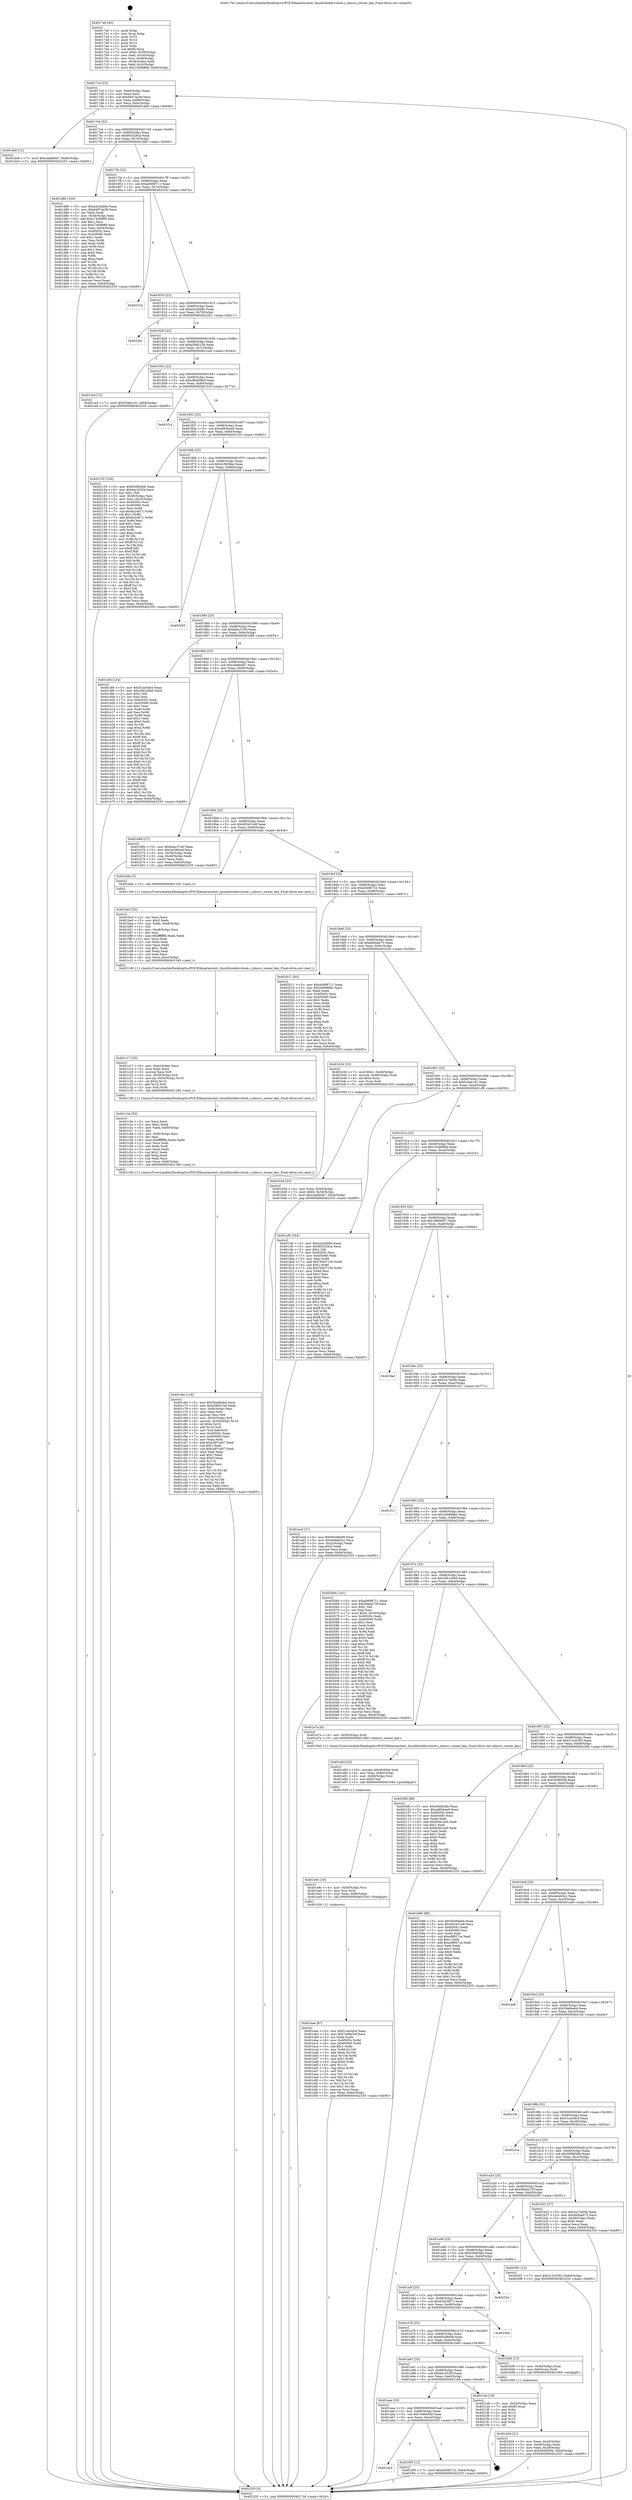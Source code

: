 digraph "0x4017a0" {
  label = "0x4017a0 (/mnt/c/Users/mathe/Desktop/tcc/POCII/binaries/extr_linuxfslockdsvclock.c_nlmsvc_owner_key_Final-ollvm.out::main(0))"
  labelloc = "t"
  node[shape=record]

  Entry [label="",width=0.3,height=0.3,shape=circle,fillcolor=black,style=filled]
  "0x4017cd" [label="{
     0x4017cd [23]\l
     | [instrs]\l
     &nbsp;&nbsp;0x4017cd \<+3\>: mov -0x64(%rbp),%eax\l
     &nbsp;&nbsp;0x4017d0 \<+2\>: mov %eax,%ecx\l
     &nbsp;&nbsp;0x4017d2 \<+6\>: sub $0x8497aa36,%ecx\l
     &nbsp;&nbsp;0x4017d8 \<+3\>: mov %eax,-0x68(%rbp)\l
     &nbsp;&nbsp;0x4017db \<+3\>: mov %ecx,-0x6c(%rbp)\l
     &nbsp;&nbsp;0x4017de \<+6\>: je 0000000000401de8 \<main+0x648\>\l
  }"]
  "0x401de8" [label="{
     0x401de8 [12]\l
     | [instrs]\l
     &nbsp;&nbsp;0x401de8 \<+7\>: movl $0xcda6b0d7,-0x64(%rbp)\l
     &nbsp;&nbsp;0x401def \<+5\>: jmp 0000000000402335 \<main+0xb95\>\l
  }"]
  "0x4017e4" [label="{
     0x4017e4 [22]\l
     | [instrs]\l
     &nbsp;&nbsp;0x4017e4 \<+5\>: jmp 00000000004017e9 \<main+0x49\>\l
     &nbsp;&nbsp;0x4017e9 \<+3\>: mov -0x68(%rbp),%eax\l
     &nbsp;&nbsp;0x4017ec \<+5\>: sub $0x903329ca,%eax\l
     &nbsp;&nbsp;0x4017f1 \<+3\>: mov %eax,-0x70(%rbp)\l
     &nbsp;&nbsp;0x4017f4 \<+6\>: je 0000000000401d80 \<main+0x5e0\>\l
  }"]
  Exit [label="",width=0.3,height=0.3,shape=circle,fillcolor=black,style=filled,peripheries=2]
  "0x401d80" [label="{
     0x401d80 [104]\l
     | [instrs]\l
     &nbsp;&nbsp;0x401d80 \<+5\>: mov $0xa2e2bb6e,%eax\l
     &nbsp;&nbsp;0x401d85 \<+5\>: mov $0x8497aa36,%ecx\l
     &nbsp;&nbsp;0x401d8a \<+2\>: xor %edx,%edx\l
     &nbsp;&nbsp;0x401d8c \<+3\>: mov -0x54(%rbp),%esi\l
     &nbsp;&nbsp;0x401d8f \<+6\>: add $0xc740d989,%esi\l
     &nbsp;&nbsp;0x401d95 \<+3\>: add $0x1,%esi\l
     &nbsp;&nbsp;0x401d98 \<+6\>: sub $0xc740d989,%esi\l
     &nbsp;&nbsp;0x401d9e \<+3\>: mov %esi,-0x54(%rbp)\l
     &nbsp;&nbsp;0x401da1 \<+7\>: mov 0x40505c,%esi\l
     &nbsp;&nbsp;0x401da8 \<+7\>: mov 0x405060,%edi\l
     &nbsp;&nbsp;0x401daf \<+3\>: sub $0x1,%edx\l
     &nbsp;&nbsp;0x401db2 \<+3\>: mov %esi,%r8d\l
     &nbsp;&nbsp;0x401db5 \<+3\>: add %edx,%r8d\l
     &nbsp;&nbsp;0x401db8 \<+4\>: imul %r8d,%esi\l
     &nbsp;&nbsp;0x401dbc \<+3\>: and $0x1,%esi\l
     &nbsp;&nbsp;0x401dbf \<+3\>: cmp $0x0,%esi\l
     &nbsp;&nbsp;0x401dc2 \<+4\>: sete %r9b\l
     &nbsp;&nbsp;0x401dc6 \<+3\>: cmp $0xa,%edi\l
     &nbsp;&nbsp;0x401dc9 \<+4\>: setl %r10b\l
     &nbsp;&nbsp;0x401dcd \<+3\>: mov %r9b,%r11b\l
     &nbsp;&nbsp;0x401dd0 \<+3\>: and %r10b,%r11b\l
     &nbsp;&nbsp;0x401dd3 \<+3\>: xor %r10b,%r9b\l
     &nbsp;&nbsp;0x401dd6 \<+3\>: or %r9b,%r11b\l
     &nbsp;&nbsp;0x401dd9 \<+4\>: test $0x1,%r11b\l
     &nbsp;&nbsp;0x401ddd \<+3\>: cmovne %ecx,%eax\l
     &nbsp;&nbsp;0x401de0 \<+3\>: mov %eax,-0x64(%rbp)\l
     &nbsp;&nbsp;0x401de3 \<+5\>: jmp 0000000000402335 \<main+0xb95\>\l
  }"]
  "0x4017fa" [label="{
     0x4017fa [22]\l
     | [instrs]\l
     &nbsp;&nbsp;0x4017fa \<+5\>: jmp 00000000004017ff \<main+0x5f\>\l
     &nbsp;&nbsp;0x4017ff \<+3\>: mov -0x68(%rbp),%eax\l
     &nbsp;&nbsp;0x401802 \<+5\>: sub $0xa0698711,%eax\l
     &nbsp;&nbsp;0x401807 \<+3\>: mov %eax,-0x74(%rbp)\l
     &nbsp;&nbsp;0x40180a \<+6\>: je 000000000040231b \<main+0xb7b\>\l
  }"]
  "0x401ac3" [label="{
     0x401ac3\l
  }", style=dashed]
  "0x40231b" [label="{
     0x40231b\l
  }", style=dashed]
  "0x401810" [label="{
     0x401810 [22]\l
     | [instrs]\l
     &nbsp;&nbsp;0x401810 \<+5\>: jmp 0000000000401815 \<main+0x75\>\l
     &nbsp;&nbsp;0x401815 \<+3\>: mov -0x68(%rbp),%eax\l
     &nbsp;&nbsp;0x401818 \<+5\>: sub $0xa2e2bb6e,%eax\l
     &nbsp;&nbsp;0x40181d \<+3\>: mov %eax,-0x78(%rbp)\l
     &nbsp;&nbsp;0x401820 \<+6\>: je 00000000004022b1 \<main+0xb11\>\l
  }"]
  "0x401f05" [label="{
     0x401f05 [12]\l
     | [instrs]\l
     &nbsp;&nbsp;0x401f05 \<+7\>: movl $0xd269b722,-0x64(%rbp)\l
     &nbsp;&nbsp;0x401f0c \<+5\>: jmp 0000000000402335 \<main+0xb95\>\l
  }"]
  "0x4022b1" [label="{
     0x4022b1\l
  }", style=dashed]
  "0x401826" [label="{
     0x401826 [22]\l
     | [instrs]\l
     &nbsp;&nbsp;0x401826 \<+5\>: jmp 000000000040182b \<main+0x8b\>\l
     &nbsp;&nbsp;0x40182b \<+3\>: mov -0x68(%rbp),%eax\l
     &nbsp;&nbsp;0x40182e \<+5\>: sub $0xa589c15d,%eax\l
     &nbsp;&nbsp;0x401833 \<+3\>: mov %eax,-0x7c(%rbp)\l
     &nbsp;&nbsp;0x401836 \<+6\>: je 0000000000401ce4 \<main+0x544\>\l
  }"]
  "0x401aaa" [label="{
     0x401aaa [25]\l
     | [instrs]\l
     &nbsp;&nbsp;0x401aaa \<+5\>: jmp 0000000000401aaf \<main+0x30f\>\l
     &nbsp;&nbsp;0x401aaf \<+3\>: mov -0x68(%rbp),%eax\l
     &nbsp;&nbsp;0x401ab2 \<+5\>: sub $0x7e89e54f,%eax\l
     &nbsp;&nbsp;0x401ab7 \<+6\>: mov %eax,-0xe4(%rbp)\l
     &nbsp;&nbsp;0x401abd \<+6\>: je 0000000000401f05 \<main+0x765\>\l
  }"]
  "0x401ce4" [label="{
     0x401ce4 [12]\l
     | [instrs]\l
     &nbsp;&nbsp;0x401ce4 \<+7\>: movl $0xf1deb1d1,-0x64(%rbp)\l
     &nbsp;&nbsp;0x401ceb \<+5\>: jmp 0000000000402335 \<main+0xb95\>\l
  }"]
  "0x40183c" [label="{
     0x40183c [22]\l
     | [instrs]\l
     &nbsp;&nbsp;0x40183c \<+5\>: jmp 0000000000401841 \<main+0xa1\>\l
     &nbsp;&nbsp;0x401841 \<+3\>: mov -0x68(%rbp),%eax\l
     &nbsp;&nbsp;0x401844 \<+5\>: sub $0xa8bd38e9,%eax\l
     &nbsp;&nbsp;0x401849 \<+3\>: mov %eax,-0x80(%rbp)\l
     &nbsp;&nbsp;0x40184c \<+6\>: je 0000000000401f1d \<main+0x77d\>\l
  }"]
  "0x4021eb" [label="{
     0x4021eb [19]\l
     | [instrs]\l
     &nbsp;&nbsp;0x4021eb \<+3\>: mov -0x24(%rbp),%eax\l
     &nbsp;&nbsp;0x4021ee \<+7\>: add $0xf0,%rsp\l
     &nbsp;&nbsp;0x4021f5 \<+1\>: pop %rbx\l
     &nbsp;&nbsp;0x4021f6 \<+2\>: pop %r12\l
     &nbsp;&nbsp;0x4021f8 \<+2\>: pop %r14\l
     &nbsp;&nbsp;0x4021fa \<+2\>: pop %r15\l
     &nbsp;&nbsp;0x4021fc \<+1\>: pop %rbp\l
     &nbsp;&nbsp;0x4021fd \<+1\>: ret\l
  }"]
  "0x401f1d" [label="{
     0x401f1d\l
  }", style=dashed]
  "0x401852" [label="{
     0x401852 [25]\l
     | [instrs]\l
     &nbsp;&nbsp;0x401852 \<+5\>: jmp 0000000000401857 \<main+0xb7\>\l
     &nbsp;&nbsp;0x401857 \<+3\>: mov -0x68(%rbp),%eax\l
     &nbsp;&nbsp;0x40185a \<+5\>: sub $0xad65eea9,%eax\l
     &nbsp;&nbsp;0x40185f \<+6\>: mov %eax,-0x84(%rbp)\l
     &nbsp;&nbsp;0x401865 \<+6\>: je 0000000000402155 \<main+0x9b5\>\l
  }"]
  "0x401eae" [label="{
     0x401eae [87]\l
     | [instrs]\l
     &nbsp;&nbsp;0x401eae \<+5\>: mov $0x51ae5dc4,%eax\l
     &nbsp;&nbsp;0x401eb3 \<+5\>: mov $0x7e89e54f,%ecx\l
     &nbsp;&nbsp;0x401eb8 \<+2\>: xor %edx,%edx\l
     &nbsp;&nbsp;0x401eba \<+8\>: mov 0x40505c,%r8d\l
     &nbsp;&nbsp;0x401ec2 \<+8\>: mov 0x405060,%r9d\l
     &nbsp;&nbsp;0x401eca \<+3\>: sub $0x1,%edx\l
     &nbsp;&nbsp;0x401ecd \<+3\>: mov %r8d,%r10d\l
     &nbsp;&nbsp;0x401ed0 \<+3\>: add %edx,%r10d\l
     &nbsp;&nbsp;0x401ed3 \<+4\>: imul %r10d,%r8d\l
     &nbsp;&nbsp;0x401ed7 \<+4\>: and $0x1,%r8d\l
     &nbsp;&nbsp;0x401edb \<+4\>: cmp $0x0,%r8d\l
     &nbsp;&nbsp;0x401edf \<+4\>: sete %r11b\l
     &nbsp;&nbsp;0x401ee3 \<+4\>: cmp $0xa,%r9d\l
     &nbsp;&nbsp;0x401ee7 \<+3\>: setl %bl\l
     &nbsp;&nbsp;0x401eea \<+3\>: mov %r11b,%r14b\l
     &nbsp;&nbsp;0x401eed \<+3\>: and %bl,%r14b\l
     &nbsp;&nbsp;0x401ef0 \<+3\>: xor %bl,%r11b\l
     &nbsp;&nbsp;0x401ef3 \<+3\>: or %r11b,%r14b\l
     &nbsp;&nbsp;0x401ef6 \<+4\>: test $0x1,%r14b\l
     &nbsp;&nbsp;0x401efa \<+3\>: cmovne %ecx,%eax\l
     &nbsp;&nbsp;0x401efd \<+3\>: mov %eax,-0x64(%rbp)\l
     &nbsp;&nbsp;0x401f00 \<+5\>: jmp 0000000000402335 \<main+0xb95\>\l
  }"]
  "0x402155" [label="{
     0x402155 [150]\l
     | [instrs]\l
     &nbsp;&nbsp;0x402155 \<+5\>: mov $0x636fd3bb,%eax\l
     &nbsp;&nbsp;0x40215a \<+5\>: mov $0x6ac352f4,%ecx\l
     &nbsp;&nbsp;0x40215f \<+2\>: mov $0x1,%dl\l
     &nbsp;&nbsp;0x402161 \<+3\>: mov -0x30(%rbp),%esi\l
     &nbsp;&nbsp;0x402164 \<+3\>: mov %esi,-0x24(%rbp)\l
     &nbsp;&nbsp;0x402167 \<+7\>: mov 0x40505c,%esi\l
     &nbsp;&nbsp;0x40216e \<+7\>: mov 0x405060,%edi\l
     &nbsp;&nbsp;0x402175 \<+3\>: mov %esi,%r8d\l
     &nbsp;&nbsp;0x402178 \<+7\>: sub $0x6a24b71,%r8d\l
     &nbsp;&nbsp;0x40217f \<+4\>: sub $0x1,%r8d\l
     &nbsp;&nbsp;0x402183 \<+7\>: add $0x6a24b71,%r8d\l
     &nbsp;&nbsp;0x40218a \<+4\>: imul %r8d,%esi\l
     &nbsp;&nbsp;0x40218e \<+3\>: and $0x1,%esi\l
     &nbsp;&nbsp;0x402191 \<+3\>: cmp $0x0,%esi\l
     &nbsp;&nbsp;0x402194 \<+4\>: sete %r9b\l
     &nbsp;&nbsp;0x402198 \<+3\>: cmp $0xa,%edi\l
     &nbsp;&nbsp;0x40219b \<+4\>: setl %r10b\l
     &nbsp;&nbsp;0x40219f \<+3\>: mov %r9b,%r11b\l
     &nbsp;&nbsp;0x4021a2 \<+4\>: xor $0xff,%r11b\l
     &nbsp;&nbsp;0x4021a6 \<+3\>: mov %r10b,%bl\l
     &nbsp;&nbsp;0x4021a9 \<+3\>: xor $0xff,%bl\l
     &nbsp;&nbsp;0x4021ac \<+3\>: xor $0x0,%dl\l
     &nbsp;&nbsp;0x4021af \<+3\>: mov %r11b,%r14b\l
     &nbsp;&nbsp;0x4021b2 \<+4\>: and $0x0,%r14b\l
     &nbsp;&nbsp;0x4021b6 \<+3\>: and %dl,%r9b\l
     &nbsp;&nbsp;0x4021b9 \<+3\>: mov %bl,%r15b\l
     &nbsp;&nbsp;0x4021bc \<+4\>: and $0x0,%r15b\l
     &nbsp;&nbsp;0x4021c0 \<+3\>: and %dl,%r10b\l
     &nbsp;&nbsp;0x4021c3 \<+3\>: or %r9b,%r14b\l
     &nbsp;&nbsp;0x4021c6 \<+3\>: or %r10b,%r15b\l
     &nbsp;&nbsp;0x4021c9 \<+3\>: xor %r15b,%r14b\l
     &nbsp;&nbsp;0x4021cc \<+3\>: or %bl,%r11b\l
     &nbsp;&nbsp;0x4021cf \<+4\>: xor $0xff,%r11b\l
     &nbsp;&nbsp;0x4021d3 \<+3\>: or $0x0,%dl\l
     &nbsp;&nbsp;0x4021d6 \<+3\>: and %dl,%r11b\l
     &nbsp;&nbsp;0x4021d9 \<+3\>: or %r11b,%r14b\l
     &nbsp;&nbsp;0x4021dc \<+4\>: test $0x1,%r14b\l
     &nbsp;&nbsp;0x4021e0 \<+3\>: cmovne %ecx,%eax\l
     &nbsp;&nbsp;0x4021e3 \<+3\>: mov %eax,-0x64(%rbp)\l
     &nbsp;&nbsp;0x4021e6 \<+5\>: jmp 0000000000402335 \<main+0xb95\>\l
  }"]
  "0x40186b" [label="{
     0x40186b [25]\l
     | [instrs]\l
     &nbsp;&nbsp;0x40186b \<+5\>: jmp 0000000000401870 \<main+0xd0\>\l
     &nbsp;&nbsp;0x401870 \<+3\>: mov -0x68(%rbp),%eax\l
     &nbsp;&nbsp;0x401873 \<+5\>: sub $0xb1fb08da,%eax\l
     &nbsp;&nbsp;0x401878 \<+6\>: mov %eax,-0x88(%rbp)\l
     &nbsp;&nbsp;0x40187e \<+6\>: je 0000000000402005 \<main+0x865\>\l
  }"]
  "0x401e9c" [label="{
     0x401e9c [18]\l
     | [instrs]\l
     &nbsp;&nbsp;0x401e9c \<+4\>: mov -0x50(%rbp),%rsi\l
     &nbsp;&nbsp;0x401ea0 \<+3\>: mov %rsi,%rdi\l
     &nbsp;&nbsp;0x401ea3 \<+6\>: mov %eax,-0xf8(%rbp)\l
     &nbsp;&nbsp;0x401ea9 \<+5\>: call 0000000000401030 \<free@plt\>\l
     | [calls]\l
     &nbsp;&nbsp;0x401030 \{1\} (unknown)\l
  }"]
  "0x402005" [label="{
     0x402005\l
  }", style=dashed]
  "0x401884" [label="{
     0x401884 [25]\l
     | [instrs]\l
     &nbsp;&nbsp;0x401884 \<+5\>: jmp 0000000000401889 \<main+0xe9\>\l
     &nbsp;&nbsp;0x401889 \<+3\>: mov -0x68(%rbp),%eax\l
     &nbsp;&nbsp;0x40188c \<+5\>: sub $0xbdac37e0,%eax\l
     &nbsp;&nbsp;0x401891 \<+6\>: mov %eax,-0x8c(%rbp)\l
     &nbsp;&nbsp;0x401897 \<+6\>: je 0000000000401df4 \<main+0x654\>\l
  }"]
  "0x401e83" [label="{
     0x401e83 [25]\l
     | [instrs]\l
     &nbsp;&nbsp;0x401e83 \<+10\>: movabs $0x4030b6,%rdi\l
     &nbsp;&nbsp;0x401e8d \<+4\>: mov %rax,-0x60(%rbp)\l
     &nbsp;&nbsp;0x401e91 \<+4\>: mov -0x60(%rbp),%rsi\l
     &nbsp;&nbsp;0x401e95 \<+2\>: mov $0x0,%al\l
     &nbsp;&nbsp;0x401e97 \<+5\>: call 0000000000401040 \<printf@plt\>\l
     | [calls]\l
     &nbsp;&nbsp;0x401040 \{1\} (unknown)\l
  }"]
  "0x401df4" [label="{
     0x401df4 [134]\l
     | [instrs]\l
     &nbsp;&nbsp;0x401df4 \<+5\>: mov $0x51ae5dc4,%eax\l
     &nbsp;&nbsp;0x401df9 \<+5\>: mov $0x30b1e0b0,%ecx\l
     &nbsp;&nbsp;0x401dfe \<+2\>: mov $0x1,%dl\l
     &nbsp;&nbsp;0x401e00 \<+2\>: xor %esi,%esi\l
     &nbsp;&nbsp;0x401e02 \<+7\>: mov 0x40505c,%edi\l
     &nbsp;&nbsp;0x401e09 \<+8\>: mov 0x405060,%r8d\l
     &nbsp;&nbsp;0x401e11 \<+3\>: sub $0x1,%esi\l
     &nbsp;&nbsp;0x401e14 \<+3\>: mov %edi,%r9d\l
     &nbsp;&nbsp;0x401e17 \<+3\>: add %esi,%r9d\l
     &nbsp;&nbsp;0x401e1a \<+4\>: imul %r9d,%edi\l
     &nbsp;&nbsp;0x401e1e \<+3\>: and $0x1,%edi\l
     &nbsp;&nbsp;0x401e21 \<+3\>: cmp $0x0,%edi\l
     &nbsp;&nbsp;0x401e24 \<+4\>: sete %r10b\l
     &nbsp;&nbsp;0x401e28 \<+4\>: cmp $0xa,%r8d\l
     &nbsp;&nbsp;0x401e2c \<+4\>: setl %r11b\l
     &nbsp;&nbsp;0x401e30 \<+3\>: mov %r10b,%bl\l
     &nbsp;&nbsp;0x401e33 \<+3\>: xor $0xff,%bl\l
     &nbsp;&nbsp;0x401e36 \<+3\>: mov %r11b,%r14b\l
     &nbsp;&nbsp;0x401e39 \<+4\>: xor $0xff,%r14b\l
     &nbsp;&nbsp;0x401e3d \<+3\>: xor $0x0,%dl\l
     &nbsp;&nbsp;0x401e40 \<+3\>: mov %bl,%r15b\l
     &nbsp;&nbsp;0x401e43 \<+4\>: and $0x0,%r15b\l
     &nbsp;&nbsp;0x401e47 \<+3\>: and %dl,%r10b\l
     &nbsp;&nbsp;0x401e4a \<+3\>: mov %r14b,%r12b\l
     &nbsp;&nbsp;0x401e4d \<+4\>: and $0x0,%r12b\l
     &nbsp;&nbsp;0x401e51 \<+3\>: and %dl,%r11b\l
     &nbsp;&nbsp;0x401e54 \<+3\>: or %r10b,%r15b\l
     &nbsp;&nbsp;0x401e57 \<+3\>: or %r11b,%r12b\l
     &nbsp;&nbsp;0x401e5a \<+3\>: xor %r12b,%r15b\l
     &nbsp;&nbsp;0x401e5d \<+3\>: or %r14b,%bl\l
     &nbsp;&nbsp;0x401e60 \<+3\>: xor $0xff,%bl\l
     &nbsp;&nbsp;0x401e63 \<+3\>: or $0x0,%dl\l
     &nbsp;&nbsp;0x401e66 \<+2\>: and %dl,%bl\l
     &nbsp;&nbsp;0x401e68 \<+3\>: or %bl,%r15b\l
     &nbsp;&nbsp;0x401e6b \<+4\>: test $0x1,%r15b\l
     &nbsp;&nbsp;0x401e6f \<+3\>: cmovne %ecx,%eax\l
     &nbsp;&nbsp;0x401e72 \<+3\>: mov %eax,-0x64(%rbp)\l
     &nbsp;&nbsp;0x401e75 \<+5\>: jmp 0000000000402335 \<main+0xb95\>\l
  }"]
  "0x40189d" [label="{
     0x40189d [25]\l
     | [instrs]\l
     &nbsp;&nbsp;0x40189d \<+5\>: jmp 00000000004018a2 \<main+0x102\>\l
     &nbsp;&nbsp;0x4018a2 \<+3\>: mov -0x68(%rbp),%eax\l
     &nbsp;&nbsp;0x4018a5 \<+5\>: sub $0xcda6b0d7,%eax\l
     &nbsp;&nbsp;0x4018aa \<+6\>: mov %eax,-0x90(%rbp)\l
     &nbsp;&nbsp;0x4018b0 \<+6\>: je 0000000000401b6b \<main+0x3cb\>\l
  }"]
  "0x401c6e" [label="{
     0x401c6e [118]\l
     | [instrs]\l
     &nbsp;&nbsp;0x401c6e \<+5\>: mov $0x50e6beb4,%ecx\l
     &nbsp;&nbsp;0x401c73 \<+5\>: mov $0xa589c15d,%edx\l
     &nbsp;&nbsp;0x401c78 \<+6\>: mov -0xf4(%rbp),%esi\l
     &nbsp;&nbsp;0x401c7e \<+3\>: imul %eax,%esi\l
     &nbsp;&nbsp;0x401c81 \<+3\>: movslq %esi,%r8\l
     &nbsp;&nbsp;0x401c84 \<+4\>: mov -0x50(%rbp),%r9\l
     &nbsp;&nbsp;0x401c88 \<+4\>: movslq -0x54(%rbp),%r10\l
     &nbsp;&nbsp;0x401c8c \<+4\>: shl $0x4,%r10\l
     &nbsp;&nbsp;0x401c90 \<+3\>: add %r10,%r9\l
     &nbsp;&nbsp;0x401c93 \<+4\>: mov %r8,0x8(%r9)\l
     &nbsp;&nbsp;0x401c97 \<+7\>: mov 0x40505c,%eax\l
     &nbsp;&nbsp;0x401c9e \<+7\>: mov 0x405060,%esi\l
     &nbsp;&nbsp;0x401ca5 \<+2\>: mov %eax,%edi\l
     &nbsp;&nbsp;0x401ca7 \<+6\>: add $0xcd97ce07,%edi\l
     &nbsp;&nbsp;0x401cad \<+3\>: sub $0x1,%edi\l
     &nbsp;&nbsp;0x401cb0 \<+6\>: sub $0xcd97ce07,%edi\l
     &nbsp;&nbsp;0x401cb6 \<+3\>: imul %edi,%eax\l
     &nbsp;&nbsp;0x401cb9 \<+3\>: and $0x1,%eax\l
     &nbsp;&nbsp;0x401cbc \<+3\>: cmp $0x0,%eax\l
     &nbsp;&nbsp;0x401cbf \<+4\>: sete %r11b\l
     &nbsp;&nbsp;0x401cc3 \<+3\>: cmp $0xa,%esi\l
     &nbsp;&nbsp;0x401cc6 \<+3\>: setl %bl\l
     &nbsp;&nbsp;0x401cc9 \<+3\>: mov %r11b,%r14b\l
     &nbsp;&nbsp;0x401ccc \<+3\>: and %bl,%r14b\l
     &nbsp;&nbsp;0x401ccf \<+3\>: xor %bl,%r11b\l
     &nbsp;&nbsp;0x401cd2 \<+3\>: or %r11b,%r14b\l
     &nbsp;&nbsp;0x401cd5 \<+4\>: test $0x1,%r14b\l
     &nbsp;&nbsp;0x401cd9 \<+3\>: cmovne %edx,%ecx\l
     &nbsp;&nbsp;0x401cdc \<+3\>: mov %ecx,-0x64(%rbp)\l
     &nbsp;&nbsp;0x401cdf \<+5\>: jmp 0000000000402335 \<main+0xb95\>\l
  }"]
  "0x401b6b" [label="{
     0x401b6b [27]\l
     | [instrs]\l
     &nbsp;&nbsp;0x401b6b \<+5\>: mov $0xbdac37e0,%eax\l
     &nbsp;&nbsp;0x401b70 \<+5\>: mov $0x3d38044f,%ecx\l
     &nbsp;&nbsp;0x401b75 \<+3\>: mov -0x54(%rbp),%edx\l
     &nbsp;&nbsp;0x401b78 \<+3\>: cmp -0x48(%rbp),%edx\l
     &nbsp;&nbsp;0x401b7b \<+3\>: cmovl %ecx,%eax\l
     &nbsp;&nbsp;0x401b7e \<+3\>: mov %eax,-0x64(%rbp)\l
     &nbsp;&nbsp;0x401b81 \<+5\>: jmp 0000000000402335 \<main+0xb95\>\l
  }"]
  "0x4018b6" [label="{
     0x4018b6 [25]\l
     | [instrs]\l
     &nbsp;&nbsp;0x4018b6 \<+5\>: jmp 00000000004018bb \<main+0x11b\>\l
     &nbsp;&nbsp;0x4018bb \<+3\>: mov -0x68(%rbp),%eax\l
     &nbsp;&nbsp;0x4018be \<+5\>: sub $0xd03431e8,%eax\l
     &nbsp;&nbsp;0x4018c3 \<+6\>: mov %eax,-0x94(%rbp)\l
     &nbsp;&nbsp;0x4018c9 \<+6\>: je 0000000000401bde \<main+0x43e\>\l
  }"]
  "0x401c3a" [label="{
     0x401c3a [52]\l
     | [instrs]\l
     &nbsp;&nbsp;0x401c3a \<+2\>: xor %ecx,%ecx\l
     &nbsp;&nbsp;0x401c3c \<+5\>: mov $0x2,%edx\l
     &nbsp;&nbsp;0x401c41 \<+6\>: mov %edx,-0xf0(%rbp)\l
     &nbsp;&nbsp;0x401c47 \<+1\>: cltd\l
     &nbsp;&nbsp;0x401c48 \<+6\>: mov -0xf0(%rbp),%esi\l
     &nbsp;&nbsp;0x401c4e \<+2\>: idiv %esi\l
     &nbsp;&nbsp;0x401c50 \<+6\>: imul $0xfffffffe,%edx,%edx\l
     &nbsp;&nbsp;0x401c56 \<+2\>: mov %ecx,%edi\l
     &nbsp;&nbsp;0x401c58 \<+2\>: sub %edx,%edi\l
     &nbsp;&nbsp;0x401c5a \<+2\>: mov %ecx,%edx\l
     &nbsp;&nbsp;0x401c5c \<+3\>: sub $0x1,%edx\l
     &nbsp;&nbsp;0x401c5f \<+2\>: add %edx,%edi\l
     &nbsp;&nbsp;0x401c61 \<+2\>: sub %edi,%ecx\l
     &nbsp;&nbsp;0x401c63 \<+6\>: mov %ecx,-0xf4(%rbp)\l
     &nbsp;&nbsp;0x401c69 \<+5\>: call 0000000000401160 \<next_i\>\l
     | [calls]\l
     &nbsp;&nbsp;0x401160 \{1\} (/mnt/c/Users/mathe/Desktop/tcc/POCII/binaries/extr_linuxfslockdsvclock.c_nlmsvc_owner_key_Final-ollvm.out::next_i)\l
  }"]
  "0x401bde" [label="{
     0x401bde [5]\l
     | [instrs]\l
     &nbsp;&nbsp;0x401bde \<+5\>: call 0000000000401160 \<next_i\>\l
     | [calls]\l
     &nbsp;&nbsp;0x401160 \{1\} (/mnt/c/Users/mathe/Desktop/tcc/POCII/binaries/extr_linuxfslockdsvclock.c_nlmsvc_owner_key_Final-ollvm.out::next_i)\l
  }"]
  "0x4018cf" [label="{
     0x4018cf [25]\l
     | [instrs]\l
     &nbsp;&nbsp;0x4018cf \<+5\>: jmp 00000000004018d4 \<main+0x134\>\l
     &nbsp;&nbsp;0x4018d4 \<+3\>: mov -0x68(%rbp),%eax\l
     &nbsp;&nbsp;0x4018d7 \<+5\>: sub $0xd269b722,%eax\l
     &nbsp;&nbsp;0x4018dc \<+6\>: mov %eax,-0x98(%rbp)\l
     &nbsp;&nbsp;0x4018e2 \<+6\>: je 0000000000402011 \<main+0x871\>\l
  }"]
  "0x401c17" [label="{
     0x401c17 [35]\l
     | [instrs]\l
     &nbsp;&nbsp;0x401c17 \<+6\>: mov -0xec(%rbp),%ecx\l
     &nbsp;&nbsp;0x401c1d \<+3\>: imul %eax,%ecx\l
     &nbsp;&nbsp;0x401c20 \<+3\>: movslq %ecx,%r8\l
     &nbsp;&nbsp;0x401c23 \<+4\>: mov -0x50(%rbp),%r9\l
     &nbsp;&nbsp;0x401c27 \<+4\>: movslq -0x54(%rbp),%r10\l
     &nbsp;&nbsp;0x401c2b \<+4\>: shl $0x4,%r10\l
     &nbsp;&nbsp;0x401c2f \<+3\>: add %r10,%r9\l
     &nbsp;&nbsp;0x401c32 \<+3\>: mov %r8,(%r9)\l
     &nbsp;&nbsp;0x401c35 \<+5\>: call 0000000000401160 \<next_i\>\l
     | [calls]\l
     &nbsp;&nbsp;0x401160 \{1\} (/mnt/c/Users/mathe/Desktop/tcc/POCII/binaries/extr_linuxfslockdsvclock.c_nlmsvc_owner_key_Final-ollvm.out::next_i)\l
  }"]
  "0x402011" [label="{
     0x402011 [83]\l
     | [instrs]\l
     &nbsp;&nbsp;0x402011 \<+5\>: mov $0xa0698711,%eax\l
     &nbsp;&nbsp;0x402016 \<+5\>: mov $0x2e0896bc,%ecx\l
     &nbsp;&nbsp;0x40201b \<+2\>: xor %edx,%edx\l
     &nbsp;&nbsp;0x40201d \<+7\>: mov 0x40505c,%esi\l
     &nbsp;&nbsp;0x402024 \<+7\>: mov 0x405060,%edi\l
     &nbsp;&nbsp;0x40202b \<+3\>: sub $0x1,%edx\l
     &nbsp;&nbsp;0x40202e \<+3\>: mov %esi,%r8d\l
     &nbsp;&nbsp;0x402031 \<+3\>: add %edx,%r8d\l
     &nbsp;&nbsp;0x402034 \<+4\>: imul %r8d,%esi\l
     &nbsp;&nbsp;0x402038 \<+3\>: and $0x1,%esi\l
     &nbsp;&nbsp;0x40203b \<+3\>: cmp $0x0,%esi\l
     &nbsp;&nbsp;0x40203e \<+4\>: sete %r9b\l
     &nbsp;&nbsp;0x402042 \<+3\>: cmp $0xa,%edi\l
     &nbsp;&nbsp;0x402045 \<+4\>: setl %r10b\l
     &nbsp;&nbsp;0x402049 \<+3\>: mov %r9b,%r11b\l
     &nbsp;&nbsp;0x40204c \<+3\>: and %r10b,%r11b\l
     &nbsp;&nbsp;0x40204f \<+3\>: xor %r10b,%r9b\l
     &nbsp;&nbsp;0x402052 \<+3\>: or %r9b,%r11b\l
     &nbsp;&nbsp;0x402055 \<+4\>: test $0x1,%r11b\l
     &nbsp;&nbsp;0x402059 \<+3\>: cmovne %ecx,%eax\l
     &nbsp;&nbsp;0x40205c \<+3\>: mov %eax,-0x64(%rbp)\l
     &nbsp;&nbsp;0x40205f \<+5\>: jmp 0000000000402335 \<main+0xb95\>\l
  }"]
  "0x4018e8" [label="{
     0x4018e8 [25]\l
     | [instrs]\l
     &nbsp;&nbsp;0x4018e8 \<+5\>: jmp 00000000004018ed \<main+0x14d\>\l
     &nbsp;&nbsp;0x4018ed \<+3\>: mov -0x68(%rbp),%eax\l
     &nbsp;&nbsp;0x4018f0 \<+5\>: sub $0xda5bab75,%eax\l
     &nbsp;&nbsp;0x4018f5 \<+6\>: mov %eax,-0x9c(%rbp)\l
     &nbsp;&nbsp;0x4018fb \<+6\>: je 0000000000401b3d \<main+0x39d\>\l
  }"]
  "0x401be3" [label="{
     0x401be3 [52]\l
     | [instrs]\l
     &nbsp;&nbsp;0x401be3 \<+2\>: xor %ecx,%ecx\l
     &nbsp;&nbsp;0x401be5 \<+5\>: mov $0x2,%edx\l
     &nbsp;&nbsp;0x401bea \<+6\>: mov %edx,-0xe8(%rbp)\l
     &nbsp;&nbsp;0x401bf0 \<+1\>: cltd\l
     &nbsp;&nbsp;0x401bf1 \<+6\>: mov -0xe8(%rbp),%esi\l
     &nbsp;&nbsp;0x401bf7 \<+2\>: idiv %esi\l
     &nbsp;&nbsp;0x401bf9 \<+6\>: imul $0xfffffffe,%edx,%edx\l
     &nbsp;&nbsp;0x401bff \<+2\>: mov %ecx,%edi\l
     &nbsp;&nbsp;0x401c01 \<+2\>: sub %edx,%edi\l
     &nbsp;&nbsp;0x401c03 \<+2\>: mov %ecx,%edx\l
     &nbsp;&nbsp;0x401c05 \<+3\>: sub $0x1,%edx\l
     &nbsp;&nbsp;0x401c08 \<+2\>: add %edx,%edi\l
     &nbsp;&nbsp;0x401c0a \<+2\>: sub %edi,%ecx\l
     &nbsp;&nbsp;0x401c0c \<+6\>: mov %ecx,-0xec(%rbp)\l
     &nbsp;&nbsp;0x401c12 \<+5\>: call 0000000000401160 \<next_i\>\l
     | [calls]\l
     &nbsp;&nbsp;0x401160 \{1\} (/mnt/c/Users/mathe/Desktop/tcc/POCII/binaries/extr_linuxfslockdsvclock.c_nlmsvc_owner_key_Final-ollvm.out::next_i)\l
  }"]
  "0x401b3d" [label="{
     0x401b3d [23]\l
     | [instrs]\l
     &nbsp;&nbsp;0x401b3d \<+7\>: movl $0x1,-0x48(%rbp)\l
     &nbsp;&nbsp;0x401b44 \<+4\>: movslq -0x48(%rbp),%rax\l
     &nbsp;&nbsp;0x401b48 \<+4\>: shl $0x4,%rax\l
     &nbsp;&nbsp;0x401b4c \<+3\>: mov %rax,%rdi\l
     &nbsp;&nbsp;0x401b4f \<+5\>: call 0000000000401050 \<malloc@plt\>\l
     | [calls]\l
     &nbsp;&nbsp;0x401050 \{1\} (unknown)\l
  }"]
  "0x401901" [label="{
     0x401901 [25]\l
     | [instrs]\l
     &nbsp;&nbsp;0x401901 \<+5\>: jmp 0000000000401906 \<main+0x166\>\l
     &nbsp;&nbsp;0x401906 \<+3\>: mov -0x68(%rbp),%eax\l
     &nbsp;&nbsp;0x401909 \<+5\>: sub $0xf1deb1d1,%eax\l
     &nbsp;&nbsp;0x40190e \<+6\>: mov %eax,-0xa0(%rbp)\l
     &nbsp;&nbsp;0x401914 \<+6\>: je 0000000000401cf0 \<main+0x550\>\l
  }"]
  "0x401b54" [label="{
     0x401b54 [23]\l
     | [instrs]\l
     &nbsp;&nbsp;0x401b54 \<+4\>: mov %rax,-0x50(%rbp)\l
     &nbsp;&nbsp;0x401b58 \<+7\>: movl $0x0,-0x54(%rbp)\l
     &nbsp;&nbsp;0x401b5f \<+7\>: movl $0xcda6b0d7,-0x64(%rbp)\l
     &nbsp;&nbsp;0x401b66 \<+5\>: jmp 0000000000402335 \<main+0xb95\>\l
  }"]
  "0x401cf0" [label="{
     0x401cf0 [144]\l
     | [instrs]\l
     &nbsp;&nbsp;0x401cf0 \<+5\>: mov $0xa2e2bb6e,%eax\l
     &nbsp;&nbsp;0x401cf5 \<+5\>: mov $0x903329ca,%ecx\l
     &nbsp;&nbsp;0x401cfa \<+2\>: mov $0x1,%dl\l
     &nbsp;&nbsp;0x401cfc \<+7\>: mov 0x40505c,%esi\l
     &nbsp;&nbsp;0x401d03 \<+7\>: mov 0x405060,%edi\l
     &nbsp;&nbsp;0x401d0a \<+3\>: mov %esi,%r8d\l
     &nbsp;&nbsp;0x401d0d \<+7\>: add $0x765d7150,%r8d\l
     &nbsp;&nbsp;0x401d14 \<+4\>: sub $0x1,%r8d\l
     &nbsp;&nbsp;0x401d18 \<+7\>: sub $0x765d7150,%r8d\l
     &nbsp;&nbsp;0x401d1f \<+4\>: imul %r8d,%esi\l
     &nbsp;&nbsp;0x401d23 \<+3\>: and $0x1,%esi\l
     &nbsp;&nbsp;0x401d26 \<+3\>: cmp $0x0,%esi\l
     &nbsp;&nbsp;0x401d29 \<+4\>: sete %r9b\l
     &nbsp;&nbsp;0x401d2d \<+3\>: cmp $0xa,%edi\l
     &nbsp;&nbsp;0x401d30 \<+4\>: setl %r10b\l
     &nbsp;&nbsp;0x401d34 \<+3\>: mov %r9b,%r11b\l
     &nbsp;&nbsp;0x401d37 \<+4\>: xor $0xff,%r11b\l
     &nbsp;&nbsp;0x401d3b \<+3\>: mov %r10b,%bl\l
     &nbsp;&nbsp;0x401d3e \<+3\>: xor $0xff,%bl\l
     &nbsp;&nbsp;0x401d41 \<+3\>: xor $0x1,%dl\l
     &nbsp;&nbsp;0x401d44 \<+3\>: mov %r11b,%r14b\l
     &nbsp;&nbsp;0x401d47 \<+4\>: and $0xff,%r14b\l
     &nbsp;&nbsp;0x401d4b \<+3\>: and %dl,%r9b\l
     &nbsp;&nbsp;0x401d4e \<+3\>: mov %bl,%r15b\l
     &nbsp;&nbsp;0x401d51 \<+4\>: and $0xff,%r15b\l
     &nbsp;&nbsp;0x401d55 \<+3\>: and %dl,%r10b\l
     &nbsp;&nbsp;0x401d58 \<+3\>: or %r9b,%r14b\l
     &nbsp;&nbsp;0x401d5b \<+3\>: or %r10b,%r15b\l
     &nbsp;&nbsp;0x401d5e \<+3\>: xor %r15b,%r14b\l
     &nbsp;&nbsp;0x401d61 \<+3\>: or %bl,%r11b\l
     &nbsp;&nbsp;0x401d64 \<+4\>: xor $0xff,%r11b\l
     &nbsp;&nbsp;0x401d68 \<+3\>: or $0x1,%dl\l
     &nbsp;&nbsp;0x401d6b \<+3\>: and %dl,%r11b\l
     &nbsp;&nbsp;0x401d6e \<+3\>: or %r11b,%r14b\l
     &nbsp;&nbsp;0x401d71 \<+4\>: test $0x1,%r14b\l
     &nbsp;&nbsp;0x401d75 \<+3\>: cmovne %ecx,%eax\l
     &nbsp;&nbsp;0x401d78 \<+3\>: mov %eax,-0x64(%rbp)\l
     &nbsp;&nbsp;0x401d7b \<+5\>: jmp 0000000000402335 \<main+0xb95\>\l
  }"]
  "0x40191a" [label="{
     0x40191a [25]\l
     | [instrs]\l
     &nbsp;&nbsp;0x40191a \<+5\>: jmp 000000000040191f \<main+0x17f\>\l
     &nbsp;&nbsp;0x40191f \<+3\>: mov -0x68(%rbp),%eax\l
     &nbsp;&nbsp;0x401922 \<+5\>: sub $0x15d4886d,%eax\l
     &nbsp;&nbsp;0x401927 \<+6\>: mov %eax,-0xa4(%rbp)\l
     &nbsp;&nbsp;0x40192d \<+6\>: je 0000000000401acd \<main+0x32d\>\l
  }"]
  "0x401b0d" [label="{
     0x401b0d [21]\l
     | [instrs]\l
     &nbsp;&nbsp;0x401b0d \<+3\>: mov %eax,-0x44(%rbp)\l
     &nbsp;&nbsp;0x401b10 \<+3\>: mov -0x44(%rbp),%eax\l
     &nbsp;&nbsp;0x401b13 \<+3\>: mov %eax,-0x28(%rbp)\l
     &nbsp;&nbsp;0x401b16 \<+7\>: movl $0x5858f30b,-0x64(%rbp)\l
     &nbsp;&nbsp;0x401b1d \<+5\>: jmp 0000000000402335 \<main+0xb95\>\l
  }"]
  "0x401acd" [label="{
     0x401acd [27]\l
     | [instrs]\l
     &nbsp;&nbsp;0x401acd \<+5\>: mov $0x692b8e08,%eax\l
     &nbsp;&nbsp;0x401ad2 \<+5\>: mov $0x4a6e63a1,%ecx\l
     &nbsp;&nbsp;0x401ad7 \<+3\>: mov -0x2c(%rbp),%edx\l
     &nbsp;&nbsp;0x401ada \<+3\>: cmp $0x2,%edx\l
     &nbsp;&nbsp;0x401add \<+3\>: cmovne %ecx,%eax\l
     &nbsp;&nbsp;0x401ae0 \<+3\>: mov %eax,-0x64(%rbp)\l
     &nbsp;&nbsp;0x401ae3 \<+5\>: jmp 0000000000402335 \<main+0xb95\>\l
  }"]
  "0x401933" [label="{
     0x401933 [25]\l
     | [instrs]\l
     &nbsp;&nbsp;0x401933 \<+5\>: jmp 0000000000401938 \<main+0x198\>\l
     &nbsp;&nbsp;0x401938 \<+3\>: mov -0x68(%rbp),%eax\l
     &nbsp;&nbsp;0x40193b \<+5\>: sub $0x1886b657,%eax\l
     &nbsp;&nbsp;0x401940 \<+6\>: mov %eax,-0xa8(%rbp)\l
     &nbsp;&nbsp;0x401946 \<+6\>: je 0000000000401fad \<main+0x80d\>\l
  }"]
  "0x402335" [label="{
     0x402335 [5]\l
     | [instrs]\l
     &nbsp;&nbsp;0x402335 \<+5\>: jmp 00000000004017cd \<main+0x2d\>\l
  }"]
  "0x4017a0" [label="{
     0x4017a0 [45]\l
     | [instrs]\l
     &nbsp;&nbsp;0x4017a0 \<+1\>: push %rbp\l
     &nbsp;&nbsp;0x4017a1 \<+3\>: mov %rsp,%rbp\l
     &nbsp;&nbsp;0x4017a4 \<+2\>: push %r15\l
     &nbsp;&nbsp;0x4017a6 \<+2\>: push %r14\l
     &nbsp;&nbsp;0x4017a8 \<+2\>: push %r12\l
     &nbsp;&nbsp;0x4017aa \<+1\>: push %rbx\l
     &nbsp;&nbsp;0x4017ab \<+7\>: sub $0xf0,%rsp\l
     &nbsp;&nbsp;0x4017b2 \<+7\>: movl $0x0,-0x30(%rbp)\l
     &nbsp;&nbsp;0x4017b9 \<+3\>: mov %edi,-0x34(%rbp)\l
     &nbsp;&nbsp;0x4017bc \<+4\>: mov %rsi,-0x40(%rbp)\l
     &nbsp;&nbsp;0x4017c0 \<+3\>: mov -0x34(%rbp),%edi\l
     &nbsp;&nbsp;0x4017c3 \<+3\>: mov %edi,-0x2c(%rbp)\l
     &nbsp;&nbsp;0x4017c6 \<+7\>: movl $0x15d4886d,-0x64(%rbp)\l
  }"]
  "0x401a91" [label="{
     0x401a91 [25]\l
     | [instrs]\l
     &nbsp;&nbsp;0x401a91 \<+5\>: jmp 0000000000401a96 \<main+0x2f6\>\l
     &nbsp;&nbsp;0x401a96 \<+3\>: mov -0x68(%rbp),%eax\l
     &nbsp;&nbsp;0x401a99 \<+5\>: sub $0x6ac352f4,%eax\l
     &nbsp;&nbsp;0x401a9e \<+6\>: mov %eax,-0xe0(%rbp)\l
     &nbsp;&nbsp;0x401aa4 \<+6\>: je 00000000004021eb \<main+0xa4b\>\l
  }"]
  "0x401fad" [label="{
     0x401fad\l
  }", style=dashed]
  "0x40194c" [label="{
     0x40194c [25]\l
     | [instrs]\l
     &nbsp;&nbsp;0x40194c \<+5\>: jmp 0000000000401951 \<main+0x1b1\>\l
     &nbsp;&nbsp;0x401951 \<+3\>: mov -0x68(%rbp),%eax\l
     &nbsp;&nbsp;0x401954 \<+5\>: sub $0x2cc7a05b,%eax\l
     &nbsp;&nbsp;0x401959 \<+6\>: mov %eax,-0xac(%rbp)\l
     &nbsp;&nbsp;0x40195f \<+6\>: je 0000000000401f11 \<main+0x771\>\l
  }"]
  "0x401b00" [label="{
     0x401b00 [13]\l
     | [instrs]\l
     &nbsp;&nbsp;0x401b00 \<+4\>: mov -0x40(%rbp),%rax\l
     &nbsp;&nbsp;0x401b04 \<+4\>: mov 0x8(%rax),%rdi\l
     &nbsp;&nbsp;0x401b08 \<+5\>: call 0000000000401060 \<atoi@plt\>\l
     | [calls]\l
     &nbsp;&nbsp;0x401060 \{1\} (unknown)\l
  }"]
  "0x401f11" [label="{
     0x401f11\l
  }", style=dashed]
  "0x401965" [label="{
     0x401965 [25]\l
     | [instrs]\l
     &nbsp;&nbsp;0x401965 \<+5\>: jmp 000000000040196a \<main+0x1ca\>\l
     &nbsp;&nbsp;0x40196a \<+3\>: mov -0x68(%rbp),%eax\l
     &nbsp;&nbsp;0x40196d \<+5\>: sub $0x2e0896bc,%eax\l
     &nbsp;&nbsp;0x401972 \<+6\>: mov %eax,-0xb0(%rbp)\l
     &nbsp;&nbsp;0x401978 \<+6\>: je 0000000000402064 \<main+0x8c4\>\l
  }"]
  "0x401a78" [label="{
     0x401a78 [25]\l
     | [instrs]\l
     &nbsp;&nbsp;0x401a78 \<+5\>: jmp 0000000000401a7d \<main+0x2dd\>\l
     &nbsp;&nbsp;0x401a7d \<+3\>: mov -0x68(%rbp),%eax\l
     &nbsp;&nbsp;0x401a80 \<+5\>: sub $0x692b8e08,%eax\l
     &nbsp;&nbsp;0x401a85 \<+6\>: mov %eax,-0xdc(%rbp)\l
     &nbsp;&nbsp;0x401a8b \<+6\>: je 0000000000401b00 \<main+0x360\>\l
  }"]
  "0x402064" [label="{
     0x402064 [141]\l
     | [instrs]\l
     &nbsp;&nbsp;0x402064 \<+5\>: mov $0xa0698711,%eax\l
     &nbsp;&nbsp;0x402069 \<+5\>: mov $0x58a6a73f,%ecx\l
     &nbsp;&nbsp;0x40206e \<+2\>: mov $0x1,%dl\l
     &nbsp;&nbsp;0x402070 \<+2\>: xor %esi,%esi\l
     &nbsp;&nbsp;0x402072 \<+7\>: movl $0x0,-0x30(%rbp)\l
     &nbsp;&nbsp;0x402079 \<+7\>: mov 0x40505c,%edi\l
     &nbsp;&nbsp;0x402080 \<+8\>: mov 0x405060,%r8d\l
     &nbsp;&nbsp;0x402088 \<+3\>: sub $0x1,%esi\l
     &nbsp;&nbsp;0x40208b \<+3\>: mov %edi,%r9d\l
     &nbsp;&nbsp;0x40208e \<+3\>: add %esi,%r9d\l
     &nbsp;&nbsp;0x402091 \<+4\>: imul %r9d,%edi\l
     &nbsp;&nbsp;0x402095 \<+3\>: and $0x1,%edi\l
     &nbsp;&nbsp;0x402098 \<+3\>: cmp $0x0,%edi\l
     &nbsp;&nbsp;0x40209b \<+4\>: sete %r10b\l
     &nbsp;&nbsp;0x40209f \<+4\>: cmp $0xa,%r8d\l
     &nbsp;&nbsp;0x4020a3 \<+4\>: setl %r11b\l
     &nbsp;&nbsp;0x4020a7 \<+3\>: mov %r10b,%bl\l
     &nbsp;&nbsp;0x4020aa \<+3\>: xor $0xff,%bl\l
     &nbsp;&nbsp;0x4020ad \<+3\>: mov %r11b,%r14b\l
     &nbsp;&nbsp;0x4020b0 \<+4\>: xor $0xff,%r14b\l
     &nbsp;&nbsp;0x4020b4 \<+3\>: xor $0x0,%dl\l
     &nbsp;&nbsp;0x4020b7 \<+3\>: mov %bl,%r15b\l
     &nbsp;&nbsp;0x4020ba \<+4\>: and $0x0,%r15b\l
     &nbsp;&nbsp;0x4020be \<+3\>: and %dl,%r10b\l
     &nbsp;&nbsp;0x4020c1 \<+3\>: mov %r14b,%r12b\l
     &nbsp;&nbsp;0x4020c4 \<+4\>: and $0x0,%r12b\l
     &nbsp;&nbsp;0x4020c8 \<+3\>: and %dl,%r11b\l
     &nbsp;&nbsp;0x4020cb \<+3\>: or %r10b,%r15b\l
     &nbsp;&nbsp;0x4020ce \<+3\>: or %r11b,%r12b\l
     &nbsp;&nbsp;0x4020d1 \<+3\>: xor %r12b,%r15b\l
     &nbsp;&nbsp;0x4020d4 \<+3\>: or %r14b,%bl\l
     &nbsp;&nbsp;0x4020d7 \<+3\>: xor $0xff,%bl\l
     &nbsp;&nbsp;0x4020da \<+3\>: or $0x0,%dl\l
     &nbsp;&nbsp;0x4020dd \<+2\>: and %dl,%bl\l
     &nbsp;&nbsp;0x4020df \<+3\>: or %bl,%r15b\l
     &nbsp;&nbsp;0x4020e2 \<+4\>: test $0x1,%r15b\l
     &nbsp;&nbsp;0x4020e6 \<+3\>: cmovne %ecx,%eax\l
     &nbsp;&nbsp;0x4020e9 \<+3\>: mov %eax,-0x64(%rbp)\l
     &nbsp;&nbsp;0x4020ec \<+5\>: jmp 0000000000402335 \<main+0xb95\>\l
  }"]
  "0x40197e" [label="{
     0x40197e [25]\l
     | [instrs]\l
     &nbsp;&nbsp;0x40197e \<+5\>: jmp 0000000000401983 \<main+0x1e3\>\l
     &nbsp;&nbsp;0x401983 \<+3\>: mov -0x68(%rbp),%eax\l
     &nbsp;&nbsp;0x401986 \<+5\>: sub $0x30b1e0b0,%eax\l
     &nbsp;&nbsp;0x40198b \<+6\>: mov %eax,-0xb4(%rbp)\l
     &nbsp;&nbsp;0x401991 \<+6\>: je 0000000000401e7a \<main+0x6da\>\l
  }"]
  "0x40230a" [label="{
     0x40230a\l
  }", style=dashed]
  "0x401e7a" [label="{
     0x401e7a [9]\l
     | [instrs]\l
     &nbsp;&nbsp;0x401e7a \<+4\>: mov -0x50(%rbp),%rdi\l
     &nbsp;&nbsp;0x401e7e \<+5\>: call 00000000004015b0 \<nlmsvc_owner_key\>\l
     | [calls]\l
     &nbsp;&nbsp;0x4015b0 \{1\} (/mnt/c/Users/mathe/Desktop/tcc/POCII/binaries/extr_linuxfslockdsvclock.c_nlmsvc_owner_key_Final-ollvm.out::nlmsvc_owner_key)\l
  }"]
  "0x401997" [label="{
     0x401997 [25]\l
     | [instrs]\l
     &nbsp;&nbsp;0x401997 \<+5\>: jmp 000000000040199c \<main+0x1fc\>\l
     &nbsp;&nbsp;0x40199c \<+3\>: mov -0x68(%rbp),%eax\l
     &nbsp;&nbsp;0x40199f \<+5\>: sub $0x312c0303,%eax\l
     &nbsp;&nbsp;0x4019a4 \<+6\>: mov %eax,-0xb8(%rbp)\l
     &nbsp;&nbsp;0x4019aa \<+6\>: je 00000000004020fd \<main+0x95d\>\l
  }"]
  "0x401a5f" [label="{
     0x401a5f [25]\l
     | [instrs]\l
     &nbsp;&nbsp;0x401a5f \<+5\>: jmp 0000000000401a64 \<main+0x2c4\>\l
     &nbsp;&nbsp;0x401a64 \<+3\>: mov -0x68(%rbp),%eax\l
     &nbsp;&nbsp;0x401a67 \<+5\>: sub $0x63d29871,%eax\l
     &nbsp;&nbsp;0x401a6c \<+6\>: mov %eax,-0xd8(%rbp)\l
     &nbsp;&nbsp;0x401a72 \<+6\>: je 000000000040230a \<main+0xb6a\>\l
  }"]
  "0x4020fd" [label="{
     0x4020fd [88]\l
     | [instrs]\l
     &nbsp;&nbsp;0x4020fd \<+5\>: mov $0x636fd3bb,%eax\l
     &nbsp;&nbsp;0x402102 \<+5\>: mov $0xad65eea9,%ecx\l
     &nbsp;&nbsp;0x402107 \<+7\>: mov 0x40505c,%edx\l
     &nbsp;&nbsp;0x40210e \<+7\>: mov 0x405060,%esi\l
     &nbsp;&nbsp;0x402115 \<+2\>: mov %edx,%edi\l
     &nbsp;&nbsp;0x402117 \<+6\>: add $0x8cfd1ad5,%edi\l
     &nbsp;&nbsp;0x40211d \<+3\>: sub $0x1,%edi\l
     &nbsp;&nbsp;0x402120 \<+6\>: sub $0x8cfd1ad5,%edi\l
     &nbsp;&nbsp;0x402126 \<+3\>: imul %edi,%edx\l
     &nbsp;&nbsp;0x402129 \<+3\>: and $0x1,%edx\l
     &nbsp;&nbsp;0x40212c \<+3\>: cmp $0x0,%edx\l
     &nbsp;&nbsp;0x40212f \<+4\>: sete %r8b\l
     &nbsp;&nbsp;0x402133 \<+3\>: cmp $0xa,%esi\l
     &nbsp;&nbsp;0x402136 \<+4\>: setl %r9b\l
     &nbsp;&nbsp;0x40213a \<+3\>: mov %r8b,%r10b\l
     &nbsp;&nbsp;0x40213d \<+3\>: and %r9b,%r10b\l
     &nbsp;&nbsp;0x402140 \<+3\>: xor %r9b,%r8b\l
     &nbsp;&nbsp;0x402143 \<+3\>: or %r8b,%r10b\l
     &nbsp;&nbsp;0x402146 \<+4\>: test $0x1,%r10b\l
     &nbsp;&nbsp;0x40214a \<+3\>: cmovne %ecx,%eax\l
     &nbsp;&nbsp;0x40214d \<+3\>: mov %eax,-0x64(%rbp)\l
     &nbsp;&nbsp;0x402150 \<+5\>: jmp 0000000000402335 \<main+0xb95\>\l
  }"]
  "0x4019b0" [label="{
     0x4019b0 [25]\l
     | [instrs]\l
     &nbsp;&nbsp;0x4019b0 \<+5\>: jmp 00000000004019b5 \<main+0x215\>\l
     &nbsp;&nbsp;0x4019b5 \<+3\>: mov -0x68(%rbp),%eax\l
     &nbsp;&nbsp;0x4019b8 \<+5\>: sub $0x3d38044f,%eax\l
     &nbsp;&nbsp;0x4019bd \<+6\>: mov %eax,-0xbc(%rbp)\l
     &nbsp;&nbsp;0x4019c3 \<+6\>: je 0000000000401b86 \<main+0x3e6\>\l
  }"]
  "0x40232e" [label="{
     0x40232e\l
  }", style=dashed]
  "0x401b86" [label="{
     0x401b86 [88]\l
     | [instrs]\l
     &nbsp;&nbsp;0x401b86 \<+5\>: mov $0x50e6beb4,%eax\l
     &nbsp;&nbsp;0x401b8b \<+5\>: mov $0xd03431e8,%ecx\l
     &nbsp;&nbsp;0x401b90 \<+7\>: mov 0x40505c,%edx\l
     &nbsp;&nbsp;0x401b97 \<+7\>: mov 0x405060,%esi\l
     &nbsp;&nbsp;0x401b9e \<+2\>: mov %edx,%edi\l
     &nbsp;&nbsp;0x401ba0 \<+6\>: sub $0xa9f827ce,%edi\l
     &nbsp;&nbsp;0x401ba6 \<+3\>: sub $0x1,%edi\l
     &nbsp;&nbsp;0x401ba9 \<+6\>: add $0xa9f827ce,%edi\l
     &nbsp;&nbsp;0x401baf \<+3\>: imul %edi,%edx\l
     &nbsp;&nbsp;0x401bb2 \<+3\>: and $0x1,%edx\l
     &nbsp;&nbsp;0x401bb5 \<+3\>: cmp $0x0,%edx\l
     &nbsp;&nbsp;0x401bb8 \<+4\>: sete %r8b\l
     &nbsp;&nbsp;0x401bbc \<+3\>: cmp $0xa,%esi\l
     &nbsp;&nbsp;0x401bbf \<+4\>: setl %r9b\l
     &nbsp;&nbsp;0x401bc3 \<+3\>: mov %r8b,%r10b\l
     &nbsp;&nbsp;0x401bc6 \<+3\>: and %r9b,%r10b\l
     &nbsp;&nbsp;0x401bc9 \<+3\>: xor %r9b,%r8b\l
     &nbsp;&nbsp;0x401bcc \<+3\>: or %r8b,%r10b\l
     &nbsp;&nbsp;0x401bcf \<+4\>: test $0x1,%r10b\l
     &nbsp;&nbsp;0x401bd3 \<+3\>: cmovne %ecx,%eax\l
     &nbsp;&nbsp;0x401bd6 \<+3\>: mov %eax,-0x64(%rbp)\l
     &nbsp;&nbsp;0x401bd9 \<+5\>: jmp 0000000000402335 \<main+0xb95\>\l
  }"]
  "0x4019c9" [label="{
     0x4019c9 [25]\l
     | [instrs]\l
     &nbsp;&nbsp;0x4019c9 \<+5\>: jmp 00000000004019ce \<main+0x22e\>\l
     &nbsp;&nbsp;0x4019ce \<+3\>: mov -0x68(%rbp),%eax\l
     &nbsp;&nbsp;0x4019d1 \<+5\>: sub $0x4a6e63a1,%eax\l
     &nbsp;&nbsp;0x4019d6 \<+6\>: mov %eax,-0xc0(%rbp)\l
     &nbsp;&nbsp;0x4019dc \<+6\>: je 0000000000401ae8 \<main+0x348\>\l
  }"]
  "0x401a46" [label="{
     0x401a46 [25]\l
     | [instrs]\l
     &nbsp;&nbsp;0x401a46 \<+5\>: jmp 0000000000401a4b \<main+0x2ab\>\l
     &nbsp;&nbsp;0x401a4b \<+3\>: mov -0x68(%rbp),%eax\l
     &nbsp;&nbsp;0x401a4e \<+5\>: sub $0x636fd3bb,%eax\l
     &nbsp;&nbsp;0x401a53 \<+6\>: mov %eax,-0xd4(%rbp)\l
     &nbsp;&nbsp;0x401a59 \<+6\>: je 000000000040232e \<main+0xb8e\>\l
  }"]
  "0x401ae8" [label="{
     0x401ae8\l
  }", style=dashed]
  "0x4019e2" [label="{
     0x4019e2 [25]\l
     | [instrs]\l
     &nbsp;&nbsp;0x4019e2 \<+5\>: jmp 00000000004019e7 \<main+0x247\>\l
     &nbsp;&nbsp;0x4019e7 \<+3\>: mov -0x68(%rbp),%eax\l
     &nbsp;&nbsp;0x4019ea \<+5\>: sub $0x50e6beb4,%eax\l
     &nbsp;&nbsp;0x4019ef \<+6\>: mov %eax,-0xc4(%rbp)\l
     &nbsp;&nbsp;0x4019f5 \<+6\>: je 00000000004021fe \<main+0xa5e\>\l
  }"]
  "0x4020f1" [label="{
     0x4020f1 [12]\l
     | [instrs]\l
     &nbsp;&nbsp;0x4020f1 \<+7\>: movl $0x312c0303,-0x64(%rbp)\l
     &nbsp;&nbsp;0x4020f8 \<+5\>: jmp 0000000000402335 \<main+0xb95\>\l
  }"]
  "0x4021fe" [label="{
     0x4021fe\l
  }", style=dashed]
  "0x4019fb" [label="{
     0x4019fb [25]\l
     | [instrs]\l
     &nbsp;&nbsp;0x4019fb \<+5\>: jmp 0000000000401a00 \<main+0x260\>\l
     &nbsp;&nbsp;0x401a00 \<+3\>: mov -0x68(%rbp),%eax\l
     &nbsp;&nbsp;0x401a03 \<+5\>: sub $0x51ae5dc4,%eax\l
     &nbsp;&nbsp;0x401a08 \<+6\>: mov %eax,-0xc8(%rbp)\l
     &nbsp;&nbsp;0x401a0e \<+6\>: je 00000000004022ca \<main+0xb2a\>\l
  }"]
  "0x401a2d" [label="{
     0x401a2d [25]\l
     | [instrs]\l
     &nbsp;&nbsp;0x401a2d \<+5\>: jmp 0000000000401a32 \<main+0x292\>\l
     &nbsp;&nbsp;0x401a32 \<+3\>: mov -0x68(%rbp),%eax\l
     &nbsp;&nbsp;0x401a35 \<+5\>: sub $0x58a6a73f,%eax\l
     &nbsp;&nbsp;0x401a3a \<+6\>: mov %eax,-0xd0(%rbp)\l
     &nbsp;&nbsp;0x401a40 \<+6\>: je 00000000004020f1 \<main+0x951\>\l
  }"]
  "0x4022ca" [label="{
     0x4022ca\l
  }", style=dashed]
  "0x401a14" [label="{
     0x401a14 [25]\l
     | [instrs]\l
     &nbsp;&nbsp;0x401a14 \<+5\>: jmp 0000000000401a19 \<main+0x279\>\l
     &nbsp;&nbsp;0x401a19 \<+3\>: mov -0x68(%rbp),%eax\l
     &nbsp;&nbsp;0x401a1c \<+5\>: sub $0x5858f30b,%eax\l
     &nbsp;&nbsp;0x401a21 \<+6\>: mov %eax,-0xcc(%rbp)\l
     &nbsp;&nbsp;0x401a27 \<+6\>: je 0000000000401b22 \<main+0x382\>\l
  }"]
  "0x401b22" [label="{
     0x401b22 [27]\l
     | [instrs]\l
     &nbsp;&nbsp;0x401b22 \<+5\>: mov $0x2cc7a05b,%eax\l
     &nbsp;&nbsp;0x401b27 \<+5\>: mov $0xda5bab75,%ecx\l
     &nbsp;&nbsp;0x401b2c \<+3\>: mov -0x28(%rbp),%edx\l
     &nbsp;&nbsp;0x401b2f \<+3\>: cmp $0x0,%edx\l
     &nbsp;&nbsp;0x401b32 \<+3\>: cmove %ecx,%eax\l
     &nbsp;&nbsp;0x401b35 \<+3\>: mov %eax,-0x64(%rbp)\l
     &nbsp;&nbsp;0x401b38 \<+5\>: jmp 0000000000402335 \<main+0xb95\>\l
  }"]
  Entry -> "0x4017a0" [label=" 1"]
  "0x4017cd" -> "0x401de8" [label=" 1"]
  "0x4017cd" -> "0x4017e4" [label=" 20"]
  "0x4021eb" -> Exit [label=" 1"]
  "0x4017e4" -> "0x401d80" [label=" 1"]
  "0x4017e4" -> "0x4017fa" [label=" 19"]
  "0x402155" -> "0x402335" [label=" 1"]
  "0x4017fa" -> "0x40231b" [label=" 0"]
  "0x4017fa" -> "0x401810" [label=" 19"]
  "0x4020fd" -> "0x402335" [label=" 1"]
  "0x401810" -> "0x4022b1" [label=" 0"]
  "0x401810" -> "0x401826" [label=" 19"]
  "0x4020f1" -> "0x402335" [label=" 1"]
  "0x401826" -> "0x401ce4" [label=" 1"]
  "0x401826" -> "0x40183c" [label=" 18"]
  "0x402011" -> "0x402335" [label=" 1"]
  "0x40183c" -> "0x401f1d" [label=" 0"]
  "0x40183c" -> "0x401852" [label=" 18"]
  "0x401f05" -> "0x402335" [label=" 1"]
  "0x401852" -> "0x402155" [label=" 1"]
  "0x401852" -> "0x40186b" [label=" 17"]
  "0x401aaa" -> "0x401f05" [label=" 1"]
  "0x40186b" -> "0x402005" [label=" 0"]
  "0x40186b" -> "0x401884" [label=" 17"]
  "0x402064" -> "0x402335" [label=" 1"]
  "0x401884" -> "0x401df4" [label=" 1"]
  "0x401884" -> "0x40189d" [label=" 16"]
  "0x401a91" -> "0x401aaa" [label=" 1"]
  "0x40189d" -> "0x401b6b" [label=" 2"]
  "0x40189d" -> "0x4018b6" [label=" 14"]
  "0x401a91" -> "0x4021eb" [label=" 1"]
  "0x4018b6" -> "0x401bde" [label=" 1"]
  "0x4018b6" -> "0x4018cf" [label=" 13"]
  "0x401aaa" -> "0x401ac3" [label=" 0"]
  "0x4018cf" -> "0x402011" [label=" 1"]
  "0x4018cf" -> "0x4018e8" [label=" 12"]
  "0x401eae" -> "0x402335" [label=" 1"]
  "0x4018e8" -> "0x401b3d" [label=" 1"]
  "0x4018e8" -> "0x401901" [label=" 11"]
  "0x401e9c" -> "0x401eae" [label=" 1"]
  "0x401901" -> "0x401cf0" [label=" 1"]
  "0x401901" -> "0x40191a" [label=" 10"]
  "0x401e83" -> "0x401e9c" [label=" 1"]
  "0x40191a" -> "0x401acd" [label=" 1"]
  "0x40191a" -> "0x401933" [label=" 9"]
  "0x401acd" -> "0x402335" [label=" 1"]
  "0x4017a0" -> "0x4017cd" [label=" 1"]
  "0x402335" -> "0x4017cd" [label=" 20"]
  "0x401e7a" -> "0x401e83" [label=" 1"]
  "0x401933" -> "0x401fad" [label=" 0"]
  "0x401933" -> "0x40194c" [label=" 9"]
  "0x401df4" -> "0x402335" [label=" 1"]
  "0x40194c" -> "0x401f11" [label=" 0"]
  "0x40194c" -> "0x401965" [label=" 9"]
  "0x401de8" -> "0x402335" [label=" 1"]
  "0x401965" -> "0x402064" [label=" 1"]
  "0x401965" -> "0x40197e" [label=" 8"]
  "0x401cf0" -> "0x402335" [label=" 1"]
  "0x40197e" -> "0x401e7a" [label=" 1"]
  "0x40197e" -> "0x401997" [label=" 7"]
  "0x401ce4" -> "0x402335" [label=" 1"]
  "0x401997" -> "0x4020fd" [label=" 1"]
  "0x401997" -> "0x4019b0" [label=" 6"]
  "0x401c3a" -> "0x401c6e" [label=" 1"]
  "0x4019b0" -> "0x401b86" [label=" 1"]
  "0x4019b0" -> "0x4019c9" [label=" 5"]
  "0x401c17" -> "0x401c3a" [label=" 1"]
  "0x4019c9" -> "0x401ae8" [label=" 0"]
  "0x4019c9" -> "0x4019e2" [label=" 5"]
  "0x401bde" -> "0x401be3" [label=" 1"]
  "0x4019e2" -> "0x4021fe" [label=" 0"]
  "0x4019e2" -> "0x4019fb" [label=" 5"]
  "0x401b86" -> "0x402335" [label=" 1"]
  "0x4019fb" -> "0x4022ca" [label=" 0"]
  "0x4019fb" -> "0x401a14" [label=" 5"]
  "0x401b54" -> "0x402335" [label=" 1"]
  "0x401a14" -> "0x401b22" [label=" 1"]
  "0x401a14" -> "0x401a2d" [label=" 4"]
  "0x401b6b" -> "0x402335" [label=" 2"]
  "0x401a2d" -> "0x4020f1" [label=" 1"]
  "0x401a2d" -> "0x401a46" [label=" 3"]
  "0x401be3" -> "0x401c17" [label=" 1"]
  "0x401a46" -> "0x40232e" [label=" 0"]
  "0x401a46" -> "0x401a5f" [label=" 3"]
  "0x401c6e" -> "0x402335" [label=" 1"]
  "0x401a5f" -> "0x40230a" [label=" 0"]
  "0x401a5f" -> "0x401a78" [label=" 3"]
  "0x401d80" -> "0x402335" [label=" 1"]
  "0x401a78" -> "0x401b00" [label=" 1"]
  "0x401a78" -> "0x401a91" [label=" 2"]
  "0x401b00" -> "0x401b0d" [label=" 1"]
  "0x401b0d" -> "0x402335" [label=" 1"]
  "0x401b22" -> "0x402335" [label=" 1"]
  "0x401b3d" -> "0x401b54" [label=" 1"]
}
